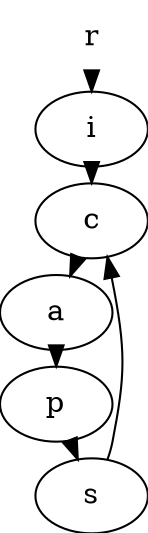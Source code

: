 
digraph pr01_01_a {
   nodesep=0.05
   ranksep=0.05
   pad=0
   r [shape=none, texlbl="\parbox{6cm}{\center reference signal (driver's idea of best state)}"];
   i [texlbl="\parbox{2.6cm}{\center input filter (driver's imagination)}"];
   c [texlbl="\parbox{2.6cm}{\center comparator and controller (driver's mind)}"];
   a [texlbl="\parbox{2.8cm}{\center actuator (driver's hands on wheel)}"];
   p [texlbl="\parbox{3.1cm}{\center process (automobile on road)}"];
   s [texlbl="\parbox{2.6cm}{\center sensor (driver's eyes)}"];
   r -> i;
   i -> c [texlbl="\parbox{5cm}{\center neural signal encoding ideal image}"];
   c -> a [texlbl="\parbox{3cm}{\center motor-nerve signal}"];
   a -> p [texlbl="\parbox{3cm}{\center angle of front wheels}"];
   p -> s [texlbl="\parbox{2cm}{\center automobile's state on road}"];
   s -> c [texlbl="\parbox{2cm}{\center neural signal encoding actual image}"];
}

